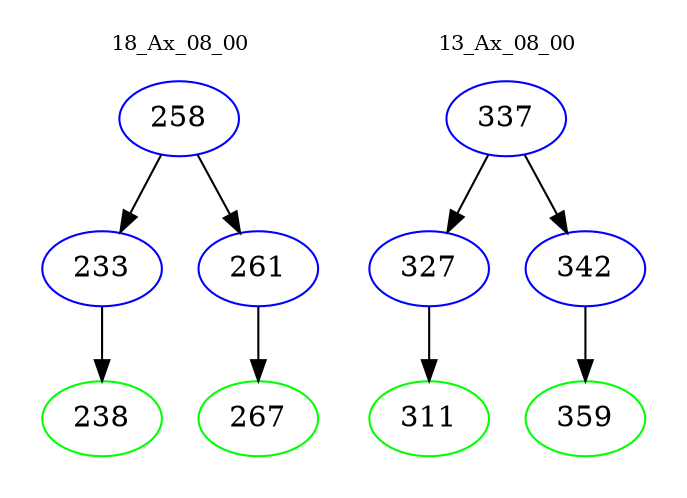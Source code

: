 digraph{
subgraph cluster_0 {
color = white
label = "18_Ax_08_00";
fontsize=10;
T0_258 [label="258", color="blue"]
T0_258 -> T0_233 [color="black"]
T0_233 [label="233", color="blue"]
T0_233 -> T0_238 [color="black"]
T0_238 [label="238", color="green"]
T0_258 -> T0_261 [color="black"]
T0_261 [label="261", color="blue"]
T0_261 -> T0_267 [color="black"]
T0_267 [label="267", color="green"]
}
subgraph cluster_1 {
color = white
label = "13_Ax_08_00";
fontsize=10;
T1_337 [label="337", color="blue"]
T1_337 -> T1_327 [color="black"]
T1_327 [label="327", color="blue"]
T1_327 -> T1_311 [color="black"]
T1_311 [label="311", color="green"]
T1_337 -> T1_342 [color="black"]
T1_342 [label="342", color="blue"]
T1_342 -> T1_359 [color="black"]
T1_359 [label="359", color="green"]
}
}

